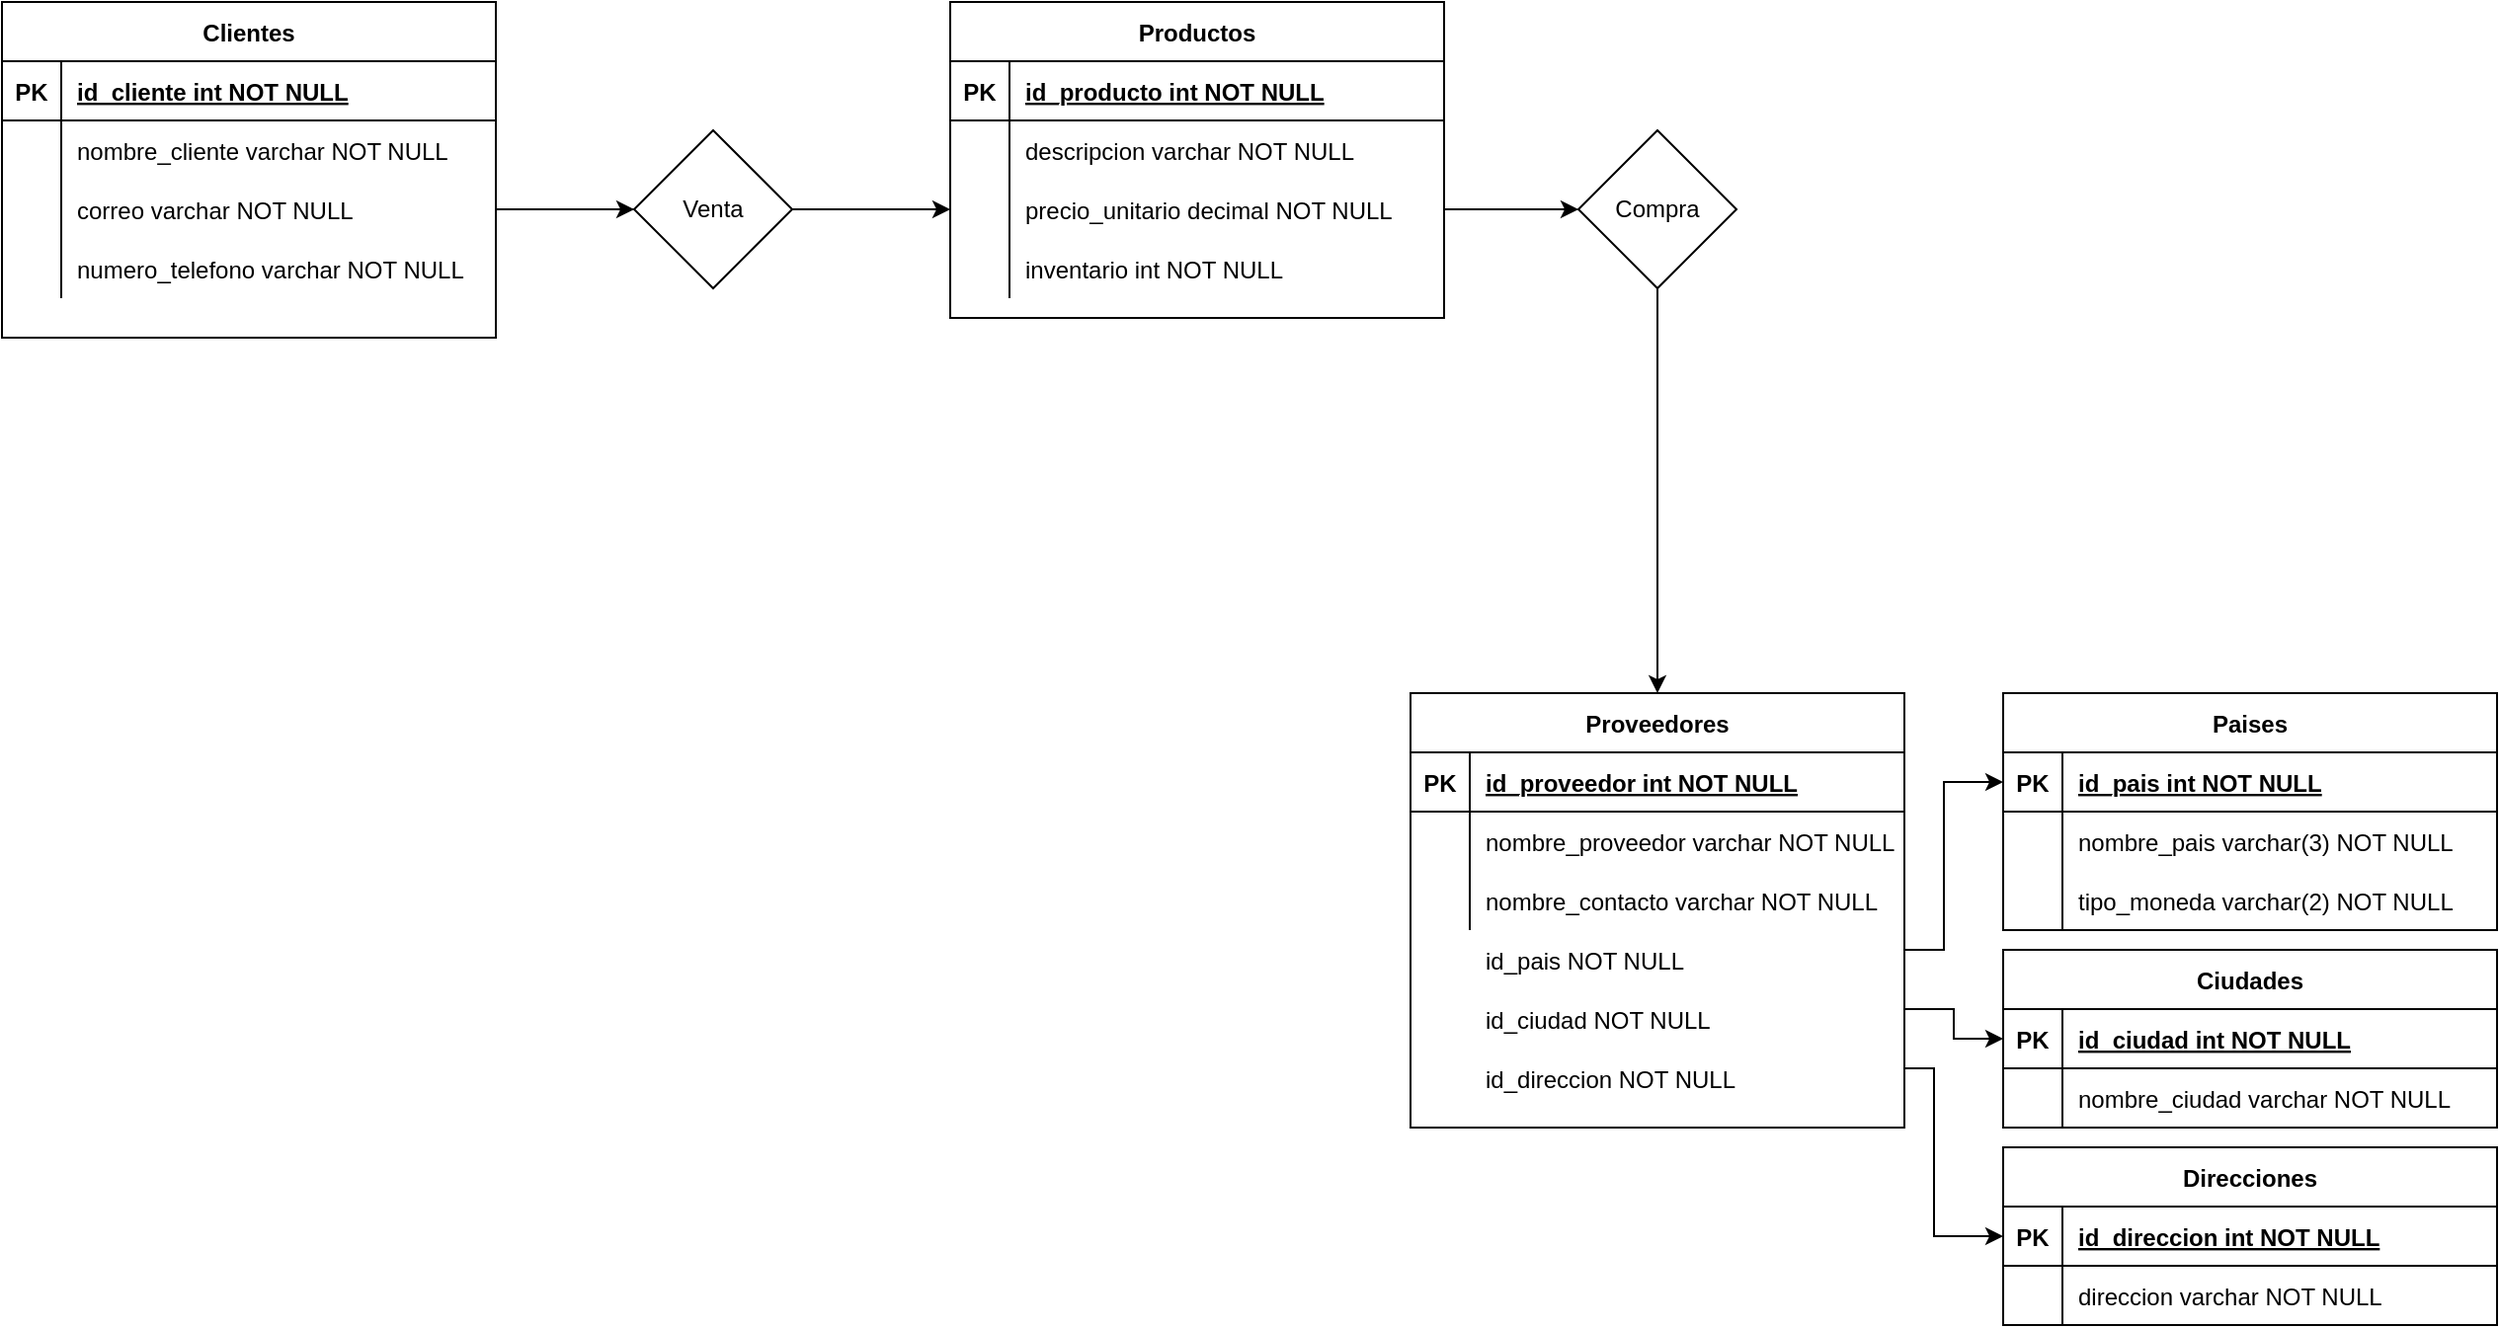 <mxfile version="13.7.9" type="github">
  <diagram id="R2lEEEUBdFMjLlhIrx00" name="Page-1">
    <mxGraphModel dx="2591" dy="1486" grid="1" gridSize="10" guides="1" tooltips="1" connect="1" arrows="1" fold="1" page="1" pageScale="1" pageWidth="850" pageHeight="1100" math="0" shadow="0" extFonts="Permanent Marker^https://fonts.googleapis.com/css?family=Permanent+Marker">
      <root>
        <mxCell id="0" />
        <mxCell id="1" parent="0" />
        <mxCell id="j1hkjRLKMp85_sPKMtzT-56" style="edgeStyle=orthogonalEdgeStyle;rounded=0;orthogonalLoop=1;jettySize=auto;html=1;entryX=0;entryY=0.5;entryDx=0;entryDy=0;" edge="1" parent="1" source="j1hkjRLKMp85_sPKMtzT-1" target="j1hkjRLKMp85_sPKMtzT-38">
          <mxGeometry relative="1" as="geometry">
            <Array as="points">
              <mxPoint x="1198" y="700" />
              <mxPoint x="1198" y="715" />
            </Array>
          </mxGeometry>
        </mxCell>
        <mxCell id="j1hkjRLKMp85_sPKMtzT-31" value="" style="shape=partialRectangle;overflow=hidden;connectable=0;fillColor=none;top=0;left=0;bottom=0;right=0;" vertex="1" parent="1">
          <mxGeometry x="923" y="660" width="30" height="30" as="geometry" />
        </mxCell>
        <mxCell id="j1hkjRLKMp85_sPKMtzT-32" value="id_pais NOT NULL" style="shape=partialRectangle;overflow=hidden;connectable=0;fillColor=none;top=0;left=0;bottom=0;right=0;align=left;spacingLeft=6;" vertex="1" parent="1">
          <mxGeometry x="953" y="660" width="220" height="30" as="geometry" />
        </mxCell>
        <mxCell id="j1hkjRLKMp85_sPKMtzT-33" value="id_ciudad NOT NULL" style="shape=partialRectangle;overflow=hidden;connectable=0;fillColor=none;top=0;left=0;bottom=0;right=0;align=left;spacingLeft=6;" vertex="1" parent="1">
          <mxGeometry x="953" y="690" width="220" height="30" as="geometry" />
        </mxCell>
        <mxCell id="j1hkjRLKMp85_sPKMtzT-35" value="id_direccion NOT NULL" style="shape=partialRectangle;overflow=hidden;connectable=0;fillColor=none;top=0;left=0;bottom=0;right=0;align=left;spacingLeft=6;" vertex="1" parent="1">
          <mxGeometry x="953" y="720" width="220" height="30" as="geometry" />
        </mxCell>
        <mxCell id="j1hkjRLKMp85_sPKMtzT-54" style="edgeStyle=orthogonalEdgeStyle;rounded=0;orthogonalLoop=1;jettySize=auto;html=1;entryX=0;entryY=0.5;entryDx=0;entryDy=0;" edge="1" parent="1" target="j1hkjRLKMp85_sPKMtzT-22">
          <mxGeometry relative="1" as="geometry">
            <mxPoint x="1173" y="670" as="sourcePoint" />
            <Array as="points">
              <mxPoint x="1193" y="670" />
              <mxPoint x="1193" y="585" />
            </Array>
          </mxGeometry>
        </mxCell>
        <mxCell id="j1hkjRLKMp85_sPKMtzT-57" style="edgeStyle=orthogonalEdgeStyle;rounded=0;orthogonalLoop=1;jettySize=auto;html=1;entryX=0;entryY=0.5;entryDx=0;entryDy=0;" edge="1" parent="1" target="j1hkjRLKMp85_sPKMtzT-48">
          <mxGeometry relative="1" as="geometry">
            <mxPoint x="1213" y="780" as="targetPoint" />
            <mxPoint x="1173" y="730" as="sourcePoint" />
            <Array as="points">
              <mxPoint x="1188" y="730" />
              <mxPoint x="1188" y="815" />
            </Array>
          </mxGeometry>
        </mxCell>
        <mxCell id="j1hkjRLKMp85_sPKMtzT-77" style="edgeStyle=none;rounded=0;orthogonalLoop=1;jettySize=auto;html=1;" edge="1" parent="1" source="j1hkjRLKMp85_sPKMtzT-58" target="j1hkjRLKMp85_sPKMtzT-1">
          <mxGeometry relative="1" as="geometry" />
        </mxCell>
        <mxCell id="j1hkjRLKMp85_sPKMtzT-58" value="Compra" style="rhombus;whiteSpace=wrap;html=1;" vertex="1" parent="1">
          <mxGeometry x="1008" y="255" width="80" height="80" as="geometry" />
        </mxCell>
        <mxCell id="j1hkjRLKMp85_sPKMtzT-85" style="edgeStyle=none;rounded=0;orthogonalLoop=1;jettySize=auto;html=1;exitX=0;exitY=0.5;exitDx=0;exitDy=0;" edge="1" parent="1" source="j1hkjRLKMp85_sPKMtzT-59" target="j1hkjRLKMp85_sPKMtzT-59">
          <mxGeometry relative="1" as="geometry">
            <Array as="points">
              <mxPoint x="460" y="295" />
            </Array>
          </mxGeometry>
        </mxCell>
        <mxCell id="j1hkjRLKMp85_sPKMtzT-59" value="Venta" style="rhombus;whiteSpace=wrap;html=1;" vertex="1" parent="1">
          <mxGeometry x="530" y="255" width="80" height="80" as="geometry" />
        </mxCell>
        <mxCell id="j1hkjRLKMp85_sPKMtzT-76" style="edgeStyle=none;rounded=0;orthogonalLoop=1;jettySize=auto;html=1;exitX=1;exitY=0.5;exitDx=0;exitDy=0;" edge="1" parent="1" source="j1hkjRLKMp85_sPKMtzT-67" target="j1hkjRLKMp85_sPKMtzT-58">
          <mxGeometry relative="1" as="geometry" />
        </mxCell>
        <mxCell id="j1hkjRLKMp85_sPKMtzT-78" style="edgeStyle=none;rounded=0;orthogonalLoop=1;jettySize=auto;html=1;exitX=1;exitY=0.5;exitDx=0;exitDy=0;entryX=0;entryY=0.5;entryDx=0;entryDy=0;" edge="1" parent="1" target="j1hkjRLKMp85_sPKMtzT-67">
          <mxGeometry relative="1" as="geometry">
            <mxPoint x="610" y="295" as="sourcePoint" />
          </mxGeometry>
        </mxCell>
        <mxCell id="j1hkjRLKMp85_sPKMtzT-1" value="Proveedores" style="shape=table;startSize=30;container=1;collapsible=1;childLayout=tableLayout;fixedRows=1;rowLines=0;fontStyle=1;align=center;resizeLast=1;" vertex="1" parent="1">
          <mxGeometry x="923" y="540" width="250" height="220" as="geometry" />
        </mxCell>
        <mxCell id="j1hkjRLKMp85_sPKMtzT-2" value="" style="shape=partialRectangle;collapsible=0;dropTarget=0;pointerEvents=0;fillColor=none;points=[[0,0.5],[1,0.5]];portConstraint=eastwest;top=0;left=0;right=0;bottom=1;" vertex="1" parent="j1hkjRLKMp85_sPKMtzT-1">
          <mxGeometry y="30" width="250" height="30" as="geometry" />
        </mxCell>
        <mxCell id="j1hkjRLKMp85_sPKMtzT-3" value="PK" style="shape=partialRectangle;overflow=hidden;connectable=0;fillColor=none;top=0;left=0;bottom=0;right=0;fontStyle=1;" vertex="1" parent="j1hkjRLKMp85_sPKMtzT-2">
          <mxGeometry width="30" height="30" as="geometry" />
        </mxCell>
        <mxCell id="j1hkjRLKMp85_sPKMtzT-4" value="id_proveedor int NOT NULL " style="shape=partialRectangle;overflow=hidden;connectable=0;fillColor=none;top=0;left=0;bottom=0;right=0;align=left;spacingLeft=6;fontStyle=5;" vertex="1" parent="j1hkjRLKMp85_sPKMtzT-2">
          <mxGeometry x="30" width="220" height="30" as="geometry" />
        </mxCell>
        <mxCell id="j1hkjRLKMp85_sPKMtzT-5" value="" style="shape=partialRectangle;collapsible=0;dropTarget=0;pointerEvents=0;fillColor=none;points=[[0,0.5],[1,0.5]];portConstraint=eastwest;top=0;left=0;right=0;bottom=0;" vertex="1" parent="j1hkjRLKMp85_sPKMtzT-1">
          <mxGeometry y="60" width="250" height="30" as="geometry" />
        </mxCell>
        <mxCell id="j1hkjRLKMp85_sPKMtzT-6" value="" style="shape=partialRectangle;overflow=hidden;connectable=0;fillColor=none;top=0;left=0;bottom=0;right=0;" vertex="1" parent="j1hkjRLKMp85_sPKMtzT-5">
          <mxGeometry width="30" height="30" as="geometry" />
        </mxCell>
        <mxCell id="j1hkjRLKMp85_sPKMtzT-7" value="nombre_proveedor varchar NOT NULL" style="shape=partialRectangle;overflow=hidden;connectable=0;fillColor=none;top=0;left=0;bottom=0;right=0;align=left;spacingLeft=6;" vertex="1" parent="j1hkjRLKMp85_sPKMtzT-5">
          <mxGeometry x="30" width="220" height="30" as="geometry" />
        </mxCell>
        <mxCell id="j1hkjRLKMp85_sPKMtzT-8" value="" style="shape=partialRectangle;collapsible=0;dropTarget=0;pointerEvents=0;fillColor=none;points=[[0,0.5],[1,0.5]];portConstraint=eastwest;top=0;left=0;right=0;bottom=0;" vertex="1" parent="j1hkjRLKMp85_sPKMtzT-1">
          <mxGeometry y="90" width="250" height="30" as="geometry" />
        </mxCell>
        <mxCell id="j1hkjRLKMp85_sPKMtzT-9" value="" style="shape=partialRectangle;overflow=hidden;connectable=0;fillColor=none;top=0;left=0;bottom=0;right=0;" vertex="1" parent="j1hkjRLKMp85_sPKMtzT-8">
          <mxGeometry width="30" height="30" as="geometry" />
        </mxCell>
        <mxCell id="j1hkjRLKMp85_sPKMtzT-10" value="nombre_contacto varchar NOT NULL" style="shape=partialRectangle;overflow=hidden;connectable=0;fillColor=none;top=0;left=0;bottom=0;right=0;align=left;spacingLeft=6;" vertex="1" parent="j1hkjRLKMp85_sPKMtzT-8">
          <mxGeometry x="30" width="220" height="30" as="geometry" />
        </mxCell>
        <mxCell id="j1hkjRLKMp85_sPKMtzT-21" value="Paises" style="shape=table;startSize=30;container=1;collapsible=1;childLayout=tableLayout;fixedRows=1;rowLines=0;fontStyle=1;align=center;resizeLast=1;" vertex="1" parent="1">
          <mxGeometry x="1223" y="540" width="250" height="120" as="geometry" />
        </mxCell>
        <mxCell id="j1hkjRLKMp85_sPKMtzT-22" value="" style="shape=partialRectangle;collapsible=0;dropTarget=0;pointerEvents=0;fillColor=none;points=[[0,0.5],[1,0.5]];portConstraint=eastwest;top=0;left=0;right=0;bottom=1;" vertex="1" parent="j1hkjRLKMp85_sPKMtzT-21">
          <mxGeometry y="30" width="250" height="30" as="geometry" />
        </mxCell>
        <mxCell id="j1hkjRLKMp85_sPKMtzT-23" value="PK" style="shape=partialRectangle;overflow=hidden;connectable=0;fillColor=none;top=0;left=0;bottom=0;right=0;fontStyle=1;" vertex="1" parent="j1hkjRLKMp85_sPKMtzT-22">
          <mxGeometry width="30" height="30" as="geometry" />
        </mxCell>
        <mxCell id="j1hkjRLKMp85_sPKMtzT-24" value="id_pais int NOT NULL " style="shape=partialRectangle;overflow=hidden;connectable=0;fillColor=none;top=0;left=0;bottom=0;right=0;align=left;spacingLeft=6;fontStyle=5;" vertex="1" parent="j1hkjRLKMp85_sPKMtzT-22">
          <mxGeometry x="30" width="220" height="30" as="geometry" />
        </mxCell>
        <mxCell id="j1hkjRLKMp85_sPKMtzT-25" value="" style="shape=partialRectangle;collapsible=0;dropTarget=0;pointerEvents=0;fillColor=none;points=[[0,0.5],[1,0.5]];portConstraint=eastwest;top=0;left=0;right=0;bottom=0;" vertex="1" parent="j1hkjRLKMp85_sPKMtzT-21">
          <mxGeometry y="60" width="250" height="30" as="geometry" />
        </mxCell>
        <mxCell id="j1hkjRLKMp85_sPKMtzT-26" value="" style="shape=partialRectangle;overflow=hidden;connectable=0;fillColor=none;top=0;left=0;bottom=0;right=0;" vertex="1" parent="j1hkjRLKMp85_sPKMtzT-25">
          <mxGeometry width="30" height="30" as="geometry" />
        </mxCell>
        <mxCell id="j1hkjRLKMp85_sPKMtzT-27" value="nombre_pais varchar(3) NOT NULL" style="shape=partialRectangle;overflow=hidden;connectable=0;fillColor=none;top=0;left=0;bottom=0;right=0;align=left;spacingLeft=6;" vertex="1" parent="j1hkjRLKMp85_sPKMtzT-25">
          <mxGeometry x="30" width="220" height="30" as="geometry" />
        </mxCell>
        <mxCell id="j1hkjRLKMp85_sPKMtzT-28" value="" style="shape=partialRectangle;collapsible=0;dropTarget=0;pointerEvents=0;fillColor=none;points=[[0,0.5],[1,0.5]];portConstraint=eastwest;top=0;left=0;right=0;bottom=0;" vertex="1" parent="j1hkjRLKMp85_sPKMtzT-21">
          <mxGeometry y="90" width="250" height="30" as="geometry" />
        </mxCell>
        <mxCell id="j1hkjRLKMp85_sPKMtzT-29" value="" style="shape=partialRectangle;overflow=hidden;connectable=0;fillColor=none;top=0;left=0;bottom=0;right=0;" vertex="1" parent="j1hkjRLKMp85_sPKMtzT-28">
          <mxGeometry width="30" height="30" as="geometry" />
        </mxCell>
        <mxCell id="j1hkjRLKMp85_sPKMtzT-30" value="tipo_moneda varchar(2) NOT NULL" style="shape=partialRectangle;overflow=hidden;connectable=0;fillColor=none;top=0;left=0;bottom=0;right=0;align=left;spacingLeft=6;" vertex="1" parent="j1hkjRLKMp85_sPKMtzT-28">
          <mxGeometry x="30" width="220" height="30" as="geometry" />
        </mxCell>
        <mxCell id="j1hkjRLKMp85_sPKMtzT-37" value="Ciudades" style="shape=table;startSize=30;container=1;collapsible=1;childLayout=tableLayout;fixedRows=1;rowLines=0;fontStyle=1;align=center;resizeLast=1;" vertex="1" parent="1">
          <mxGeometry x="1223" y="670" width="250" height="90" as="geometry" />
        </mxCell>
        <mxCell id="j1hkjRLKMp85_sPKMtzT-38" value="" style="shape=partialRectangle;collapsible=0;dropTarget=0;pointerEvents=0;fillColor=none;points=[[0,0.5],[1,0.5]];portConstraint=eastwest;top=0;left=0;right=0;bottom=1;" vertex="1" parent="j1hkjRLKMp85_sPKMtzT-37">
          <mxGeometry y="30" width="250" height="30" as="geometry" />
        </mxCell>
        <mxCell id="j1hkjRLKMp85_sPKMtzT-39" value="PK" style="shape=partialRectangle;overflow=hidden;connectable=0;fillColor=none;top=0;left=0;bottom=0;right=0;fontStyle=1;" vertex="1" parent="j1hkjRLKMp85_sPKMtzT-38">
          <mxGeometry width="30" height="30" as="geometry" />
        </mxCell>
        <mxCell id="j1hkjRLKMp85_sPKMtzT-40" value="id_ciudad int NOT NULL " style="shape=partialRectangle;overflow=hidden;connectable=0;fillColor=none;top=0;left=0;bottom=0;right=0;align=left;spacingLeft=6;fontStyle=5;" vertex="1" parent="j1hkjRLKMp85_sPKMtzT-38">
          <mxGeometry x="30" width="220" height="30" as="geometry" />
        </mxCell>
        <mxCell id="j1hkjRLKMp85_sPKMtzT-41" value="" style="shape=partialRectangle;collapsible=0;dropTarget=0;pointerEvents=0;fillColor=none;points=[[0,0.5],[1,0.5]];portConstraint=eastwest;top=0;left=0;right=0;bottom=0;" vertex="1" parent="j1hkjRLKMp85_sPKMtzT-37">
          <mxGeometry y="60" width="250" height="30" as="geometry" />
        </mxCell>
        <mxCell id="j1hkjRLKMp85_sPKMtzT-42" value="" style="shape=partialRectangle;overflow=hidden;connectable=0;fillColor=none;top=0;left=0;bottom=0;right=0;" vertex="1" parent="j1hkjRLKMp85_sPKMtzT-41">
          <mxGeometry width="30" height="30" as="geometry" />
        </mxCell>
        <mxCell id="j1hkjRLKMp85_sPKMtzT-43" value="nombre_ciudad varchar NOT NULL" style="shape=partialRectangle;overflow=hidden;connectable=0;fillColor=none;top=0;left=0;bottom=0;right=0;align=left;spacingLeft=6;" vertex="1" parent="j1hkjRLKMp85_sPKMtzT-41">
          <mxGeometry x="30" width="220" height="30" as="geometry" />
        </mxCell>
        <mxCell id="j1hkjRLKMp85_sPKMtzT-47" value="Direcciones" style="shape=table;startSize=30;container=1;collapsible=1;childLayout=tableLayout;fixedRows=1;rowLines=0;fontStyle=1;align=center;resizeLast=1;" vertex="1" parent="1">
          <mxGeometry x="1223" y="770" width="250" height="90" as="geometry" />
        </mxCell>
        <mxCell id="j1hkjRLKMp85_sPKMtzT-48" value="" style="shape=partialRectangle;collapsible=0;dropTarget=0;pointerEvents=0;fillColor=none;points=[[0,0.5],[1,0.5]];portConstraint=eastwest;top=0;left=0;right=0;bottom=1;" vertex="1" parent="j1hkjRLKMp85_sPKMtzT-47">
          <mxGeometry y="30" width="250" height="30" as="geometry" />
        </mxCell>
        <mxCell id="j1hkjRLKMp85_sPKMtzT-49" value="PK" style="shape=partialRectangle;overflow=hidden;connectable=0;fillColor=none;top=0;left=0;bottom=0;right=0;fontStyle=1;" vertex="1" parent="j1hkjRLKMp85_sPKMtzT-48">
          <mxGeometry width="30" height="30" as="geometry" />
        </mxCell>
        <mxCell id="j1hkjRLKMp85_sPKMtzT-50" value="id_direccion int NOT NULL " style="shape=partialRectangle;overflow=hidden;connectable=0;fillColor=none;top=0;left=0;bottom=0;right=0;align=left;spacingLeft=6;fontStyle=5;" vertex="1" parent="j1hkjRLKMp85_sPKMtzT-48">
          <mxGeometry x="30" width="220" height="30" as="geometry" />
        </mxCell>
        <mxCell id="j1hkjRLKMp85_sPKMtzT-51" value="" style="shape=partialRectangle;collapsible=0;dropTarget=0;pointerEvents=0;fillColor=none;points=[[0,0.5],[1,0.5]];portConstraint=eastwest;top=0;left=0;right=0;bottom=0;" vertex="1" parent="j1hkjRLKMp85_sPKMtzT-47">
          <mxGeometry y="60" width="250" height="30" as="geometry" />
        </mxCell>
        <mxCell id="j1hkjRLKMp85_sPKMtzT-52" value="" style="shape=partialRectangle;overflow=hidden;connectable=0;fillColor=none;top=0;left=0;bottom=0;right=0;" vertex="1" parent="j1hkjRLKMp85_sPKMtzT-51">
          <mxGeometry width="30" height="30" as="geometry" />
        </mxCell>
        <mxCell id="j1hkjRLKMp85_sPKMtzT-53" value="direccion varchar NOT NULL" style="shape=partialRectangle;overflow=hidden;connectable=0;fillColor=none;top=0;left=0;bottom=0;right=0;align=left;spacingLeft=6;" vertex="1" parent="j1hkjRLKMp85_sPKMtzT-51">
          <mxGeometry x="30" width="220" height="30" as="geometry" />
        </mxCell>
        <mxCell id="j1hkjRLKMp85_sPKMtzT-60" value="Productos" style="shape=table;startSize=30;container=1;collapsible=1;childLayout=tableLayout;fixedRows=1;rowLines=0;fontStyle=1;align=center;resizeLast=1;" vertex="1" parent="1">
          <mxGeometry x="690" y="190" width="250" height="160" as="geometry" />
        </mxCell>
        <mxCell id="j1hkjRLKMp85_sPKMtzT-61" value="" style="shape=partialRectangle;collapsible=0;dropTarget=0;pointerEvents=0;fillColor=none;points=[[0,0.5],[1,0.5]];portConstraint=eastwest;top=0;left=0;right=0;bottom=1;" vertex="1" parent="j1hkjRLKMp85_sPKMtzT-60">
          <mxGeometry y="30" width="250" height="30" as="geometry" />
        </mxCell>
        <mxCell id="j1hkjRLKMp85_sPKMtzT-62" value="PK" style="shape=partialRectangle;overflow=hidden;connectable=0;fillColor=none;top=0;left=0;bottom=0;right=0;fontStyle=1;" vertex="1" parent="j1hkjRLKMp85_sPKMtzT-61">
          <mxGeometry width="30" height="30" as="geometry" />
        </mxCell>
        <mxCell id="j1hkjRLKMp85_sPKMtzT-63" value="id_producto int NOT NULL " style="shape=partialRectangle;overflow=hidden;connectable=0;fillColor=none;top=0;left=0;bottom=0;right=0;align=left;spacingLeft=6;fontStyle=5;" vertex="1" parent="j1hkjRLKMp85_sPKMtzT-61">
          <mxGeometry x="30" width="220" height="30" as="geometry" />
        </mxCell>
        <mxCell id="j1hkjRLKMp85_sPKMtzT-64" value="" style="shape=partialRectangle;collapsible=0;dropTarget=0;pointerEvents=0;fillColor=none;points=[[0,0.5],[1,0.5]];portConstraint=eastwest;top=0;left=0;right=0;bottom=0;" vertex="1" parent="j1hkjRLKMp85_sPKMtzT-60">
          <mxGeometry y="60" width="250" height="30" as="geometry" />
        </mxCell>
        <mxCell id="j1hkjRLKMp85_sPKMtzT-65" value="" style="shape=partialRectangle;overflow=hidden;connectable=0;fillColor=none;top=0;left=0;bottom=0;right=0;" vertex="1" parent="j1hkjRLKMp85_sPKMtzT-64">
          <mxGeometry width="30" height="30" as="geometry" />
        </mxCell>
        <mxCell id="j1hkjRLKMp85_sPKMtzT-66" value="descripcion varchar NOT NULL" style="shape=partialRectangle;overflow=hidden;connectable=0;fillColor=none;top=0;left=0;bottom=0;right=0;align=left;spacingLeft=6;" vertex="1" parent="j1hkjRLKMp85_sPKMtzT-64">
          <mxGeometry x="30" width="220" height="30" as="geometry" />
        </mxCell>
        <mxCell id="j1hkjRLKMp85_sPKMtzT-67" value="" style="shape=partialRectangle;collapsible=0;dropTarget=0;pointerEvents=0;fillColor=none;points=[[0,0.5],[1,0.5]];portConstraint=eastwest;top=0;left=0;right=0;bottom=0;" vertex="1" parent="j1hkjRLKMp85_sPKMtzT-60">
          <mxGeometry y="90" width="250" height="30" as="geometry" />
        </mxCell>
        <mxCell id="j1hkjRLKMp85_sPKMtzT-68" value="" style="shape=partialRectangle;overflow=hidden;connectable=0;fillColor=none;top=0;left=0;bottom=0;right=0;" vertex="1" parent="j1hkjRLKMp85_sPKMtzT-67">
          <mxGeometry width="30" height="30" as="geometry" />
        </mxCell>
        <mxCell id="j1hkjRLKMp85_sPKMtzT-69" value="precio_unitario decimal NOT NULL" style="shape=partialRectangle;overflow=hidden;connectable=0;fillColor=none;top=0;left=0;bottom=0;right=0;align=left;spacingLeft=6;" vertex="1" parent="j1hkjRLKMp85_sPKMtzT-67">
          <mxGeometry x="30" width="220" height="30" as="geometry" />
        </mxCell>
        <mxCell id="j1hkjRLKMp85_sPKMtzT-73" value="" style="shape=partialRectangle;collapsible=0;dropTarget=0;pointerEvents=0;fillColor=none;points=[[0,0.5],[1,0.5]];portConstraint=eastwest;top=0;left=0;right=0;bottom=0;" vertex="1" parent="j1hkjRLKMp85_sPKMtzT-60">
          <mxGeometry y="120" width="250" height="30" as="geometry" />
        </mxCell>
        <mxCell id="j1hkjRLKMp85_sPKMtzT-74" value="" style="shape=partialRectangle;overflow=hidden;connectable=0;fillColor=none;top=0;left=0;bottom=0;right=0;" vertex="1" parent="j1hkjRLKMp85_sPKMtzT-73">
          <mxGeometry width="30" height="30" as="geometry" />
        </mxCell>
        <mxCell id="j1hkjRLKMp85_sPKMtzT-75" value="inventario int NOT NULL" style="shape=partialRectangle;overflow=hidden;connectable=0;fillColor=none;top=0;left=0;bottom=0;right=0;align=left;spacingLeft=6;" vertex="1" parent="j1hkjRLKMp85_sPKMtzT-73">
          <mxGeometry x="30" width="220" height="30" as="geometry" />
        </mxCell>
        <mxCell id="C-vyLk0tnHw3VtMMgP7b-23" value="Clientes" style="shape=table;startSize=30;container=1;collapsible=1;childLayout=tableLayout;fixedRows=1;rowLines=0;fontStyle=1;align=center;resizeLast=1;" parent="1" vertex="1">
          <mxGeometry x="210" y="190" width="250" height="170" as="geometry" />
        </mxCell>
        <mxCell id="C-vyLk0tnHw3VtMMgP7b-24" value="" style="shape=partialRectangle;collapsible=0;dropTarget=0;pointerEvents=0;fillColor=none;points=[[0,0.5],[1,0.5]];portConstraint=eastwest;top=0;left=0;right=0;bottom=1;" parent="C-vyLk0tnHw3VtMMgP7b-23" vertex="1">
          <mxGeometry y="30" width="250" height="30" as="geometry" />
        </mxCell>
        <mxCell id="C-vyLk0tnHw3VtMMgP7b-25" value="PK" style="shape=partialRectangle;overflow=hidden;connectable=0;fillColor=none;top=0;left=0;bottom=0;right=0;fontStyle=1;" parent="C-vyLk0tnHw3VtMMgP7b-24" vertex="1">
          <mxGeometry width="30" height="30" as="geometry" />
        </mxCell>
        <mxCell id="C-vyLk0tnHw3VtMMgP7b-26" value="id_cliente int NOT NULL " style="shape=partialRectangle;overflow=hidden;connectable=0;fillColor=none;top=0;left=0;bottom=0;right=0;align=left;spacingLeft=6;fontStyle=5;" parent="C-vyLk0tnHw3VtMMgP7b-24" vertex="1">
          <mxGeometry x="30" width="220" height="30" as="geometry" />
        </mxCell>
        <mxCell id="C-vyLk0tnHw3VtMMgP7b-27" value="" style="shape=partialRectangle;collapsible=0;dropTarget=0;pointerEvents=0;fillColor=none;points=[[0,0.5],[1,0.5]];portConstraint=eastwest;top=0;left=0;right=0;bottom=0;" parent="C-vyLk0tnHw3VtMMgP7b-23" vertex="1">
          <mxGeometry y="60" width="250" height="30" as="geometry" />
        </mxCell>
        <mxCell id="C-vyLk0tnHw3VtMMgP7b-28" value="" style="shape=partialRectangle;overflow=hidden;connectable=0;fillColor=none;top=0;left=0;bottom=0;right=0;" parent="C-vyLk0tnHw3VtMMgP7b-27" vertex="1">
          <mxGeometry width="30" height="30" as="geometry" />
        </mxCell>
        <mxCell id="C-vyLk0tnHw3VtMMgP7b-29" value="nombre_cliente varchar NOT NULL" style="shape=partialRectangle;overflow=hidden;connectable=0;fillColor=none;top=0;left=0;bottom=0;right=0;align=left;spacingLeft=6;" parent="C-vyLk0tnHw3VtMMgP7b-27" vertex="1">
          <mxGeometry x="30" width="220" height="30" as="geometry" />
        </mxCell>
        <mxCell id="j1hkjRLKMp85_sPKMtzT-79" value="" style="shape=partialRectangle;collapsible=0;dropTarget=0;pointerEvents=0;fillColor=none;points=[[0,0.5],[1,0.5]];portConstraint=eastwest;top=0;left=0;right=0;bottom=0;" vertex="1" parent="C-vyLk0tnHw3VtMMgP7b-23">
          <mxGeometry y="90" width="250" height="30" as="geometry" />
        </mxCell>
        <mxCell id="j1hkjRLKMp85_sPKMtzT-80" value="" style="shape=partialRectangle;overflow=hidden;connectable=0;fillColor=none;top=0;left=0;bottom=0;right=0;" vertex="1" parent="j1hkjRLKMp85_sPKMtzT-79">
          <mxGeometry width="30" height="30" as="geometry" />
        </mxCell>
        <mxCell id="j1hkjRLKMp85_sPKMtzT-81" value="correo varchar NOT NULL" style="shape=partialRectangle;overflow=hidden;connectable=0;fillColor=none;top=0;left=0;bottom=0;right=0;align=left;spacingLeft=6;" vertex="1" parent="j1hkjRLKMp85_sPKMtzT-79">
          <mxGeometry x="30" width="220" height="30" as="geometry" />
        </mxCell>
        <mxCell id="j1hkjRLKMp85_sPKMtzT-82" value="" style="shape=partialRectangle;collapsible=0;dropTarget=0;pointerEvents=0;fillColor=none;points=[[0,0.5],[1,0.5]];portConstraint=eastwest;top=0;left=0;right=0;bottom=0;" vertex="1" parent="C-vyLk0tnHw3VtMMgP7b-23">
          <mxGeometry y="120" width="250" height="30" as="geometry" />
        </mxCell>
        <mxCell id="j1hkjRLKMp85_sPKMtzT-83" value="" style="shape=partialRectangle;overflow=hidden;connectable=0;fillColor=none;top=0;left=0;bottom=0;right=0;" vertex="1" parent="j1hkjRLKMp85_sPKMtzT-82">
          <mxGeometry width="30" height="30" as="geometry" />
        </mxCell>
        <mxCell id="j1hkjRLKMp85_sPKMtzT-84" value="numero_telefono varchar NOT NULL" style="shape=partialRectangle;overflow=hidden;connectable=0;fillColor=none;top=0;left=0;bottom=0;right=0;align=left;spacingLeft=6;" vertex="1" parent="j1hkjRLKMp85_sPKMtzT-82">
          <mxGeometry x="30" width="220" height="30" as="geometry" />
        </mxCell>
      </root>
    </mxGraphModel>
  </diagram>
</mxfile>
